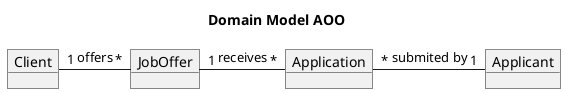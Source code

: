 @startuml

title Domain Model AOO

object Client
object JobOffer
object Application
object Applicant


Client"1" - "*"JobOffer: offers
JobOffer"1" - "*"Application: receives
Application"*" - "1"Applicant: submited by

@enduml
